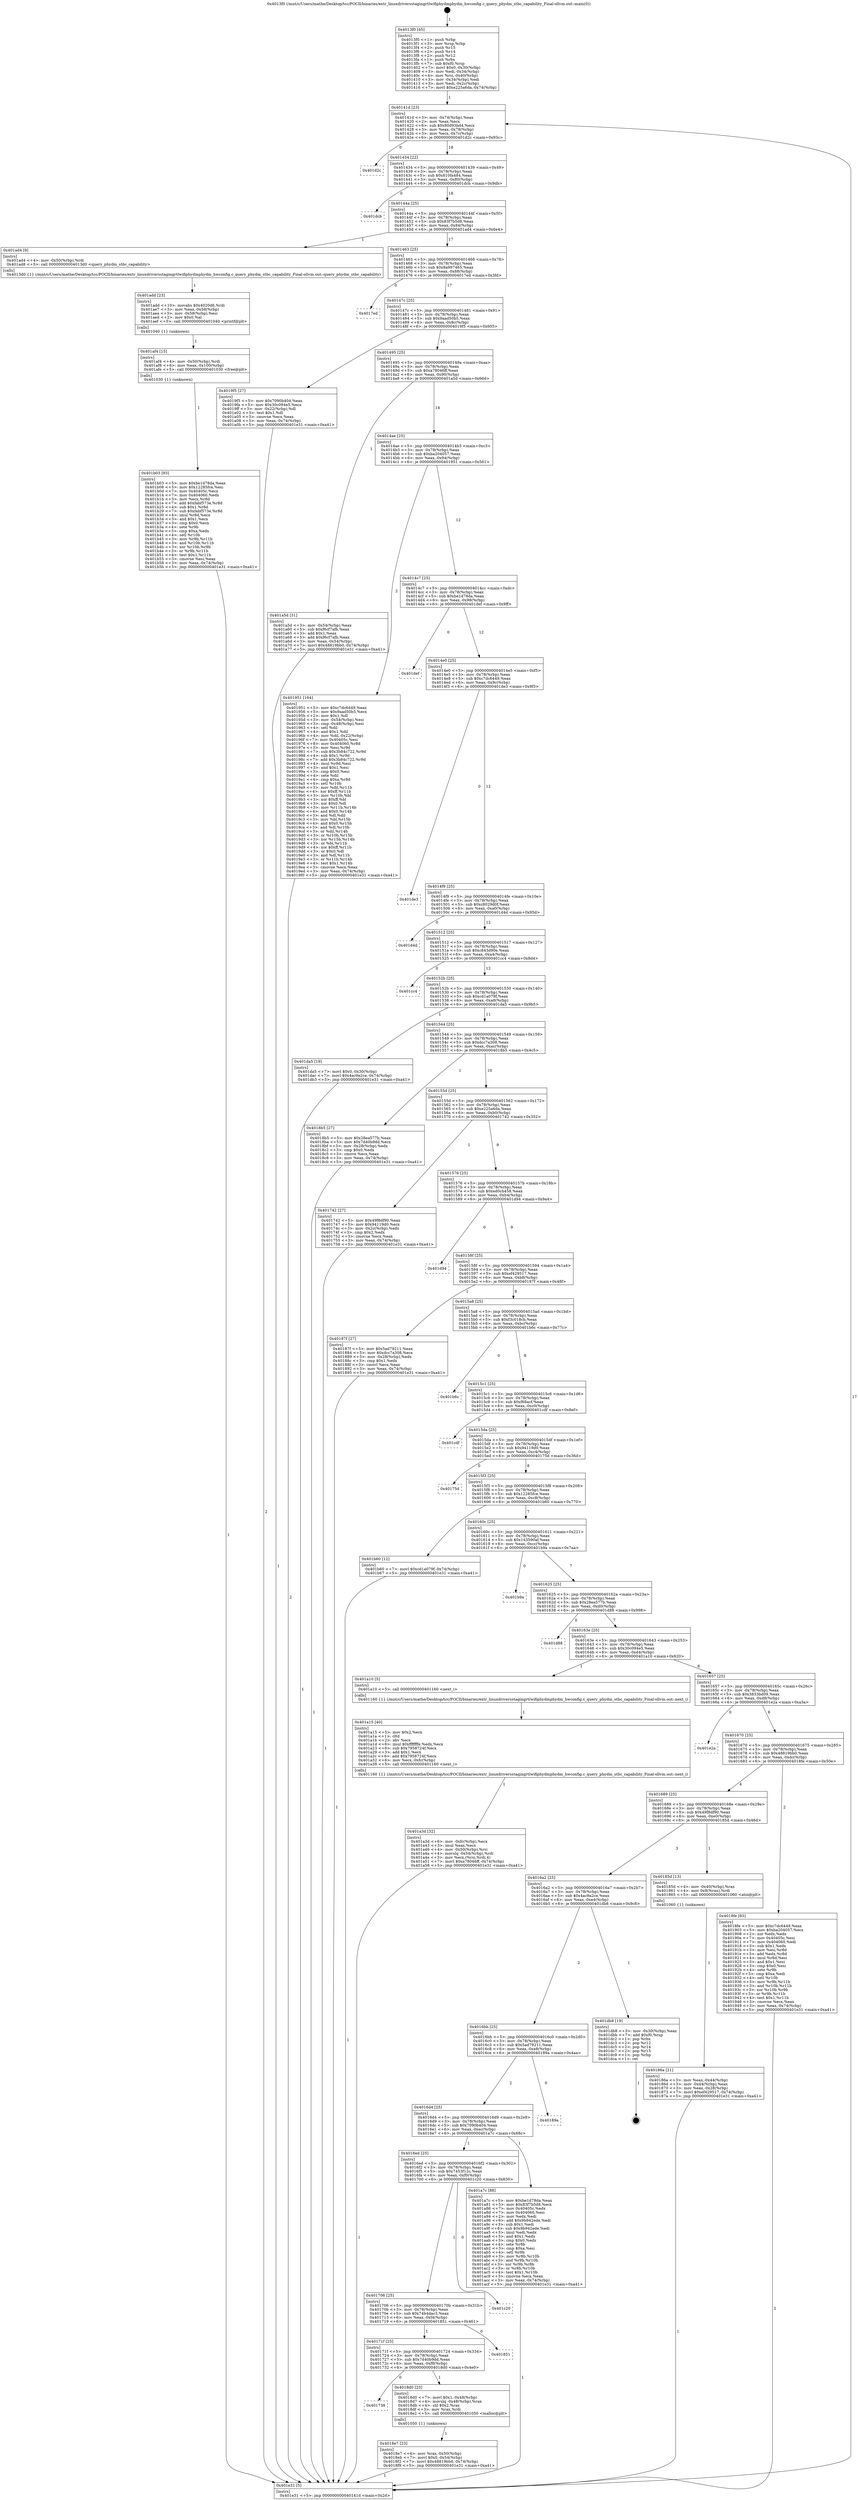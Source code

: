 digraph "0x4013f0" {
  label = "0x4013f0 (/mnt/c/Users/mathe/Desktop/tcc/POCII/binaries/extr_linuxdriversstagingrtlwifiphydmphydm_hwconfig.c_query_phydm_stbc_capability_Final-ollvm.out::main(0))"
  labelloc = "t"
  node[shape=record]

  Entry [label="",width=0.3,height=0.3,shape=circle,fillcolor=black,style=filled]
  "0x40141d" [label="{
     0x40141d [23]\l
     | [instrs]\l
     &nbsp;&nbsp;0x40141d \<+3\>: mov -0x74(%rbp),%eax\l
     &nbsp;&nbsp;0x401420 \<+2\>: mov %eax,%ecx\l
     &nbsp;&nbsp;0x401422 \<+6\>: sub $0x80d93bd4,%ecx\l
     &nbsp;&nbsp;0x401428 \<+3\>: mov %eax,-0x78(%rbp)\l
     &nbsp;&nbsp;0x40142b \<+3\>: mov %ecx,-0x7c(%rbp)\l
     &nbsp;&nbsp;0x40142e \<+6\>: je 0000000000401d2c \<main+0x93c\>\l
  }"]
  "0x401d2c" [label="{
     0x401d2c\l
  }", style=dashed]
  "0x401434" [label="{
     0x401434 [22]\l
     | [instrs]\l
     &nbsp;&nbsp;0x401434 \<+5\>: jmp 0000000000401439 \<main+0x49\>\l
     &nbsp;&nbsp;0x401439 \<+3\>: mov -0x78(%rbp),%eax\l
     &nbsp;&nbsp;0x40143c \<+5\>: sub $0x810fa484,%eax\l
     &nbsp;&nbsp;0x401441 \<+3\>: mov %eax,-0x80(%rbp)\l
     &nbsp;&nbsp;0x401444 \<+6\>: je 0000000000401dcb \<main+0x9db\>\l
  }"]
  Exit [label="",width=0.3,height=0.3,shape=circle,fillcolor=black,style=filled,peripheries=2]
  "0x401dcb" [label="{
     0x401dcb\l
  }", style=dashed]
  "0x40144a" [label="{
     0x40144a [25]\l
     | [instrs]\l
     &nbsp;&nbsp;0x40144a \<+5\>: jmp 000000000040144f \<main+0x5f\>\l
     &nbsp;&nbsp;0x40144f \<+3\>: mov -0x78(%rbp),%eax\l
     &nbsp;&nbsp;0x401452 \<+5\>: sub $0x83f7b5d8,%eax\l
     &nbsp;&nbsp;0x401457 \<+6\>: mov %eax,-0x84(%rbp)\l
     &nbsp;&nbsp;0x40145d \<+6\>: je 0000000000401ad4 \<main+0x6e4\>\l
  }"]
  "0x401b03" [label="{
     0x401b03 [93]\l
     | [instrs]\l
     &nbsp;&nbsp;0x401b03 \<+5\>: mov $0xbe1d78da,%eax\l
     &nbsp;&nbsp;0x401b08 \<+5\>: mov $0x12285fce,%esi\l
     &nbsp;&nbsp;0x401b0d \<+7\>: mov 0x40405c,%ecx\l
     &nbsp;&nbsp;0x401b14 \<+7\>: mov 0x404060,%edx\l
     &nbsp;&nbsp;0x401b1b \<+3\>: mov %ecx,%r8d\l
     &nbsp;&nbsp;0x401b1e \<+7\>: add $0xfabf573e,%r8d\l
     &nbsp;&nbsp;0x401b25 \<+4\>: sub $0x1,%r8d\l
     &nbsp;&nbsp;0x401b29 \<+7\>: sub $0xfabf573e,%r8d\l
     &nbsp;&nbsp;0x401b30 \<+4\>: imul %r8d,%ecx\l
     &nbsp;&nbsp;0x401b34 \<+3\>: and $0x1,%ecx\l
     &nbsp;&nbsp;0x401b37 \<+3\>: cmp $0x0,%ecx\l
     &nbsp;&nbsp;0x401b3a \<+4\>: sete %r9b\l
     &nbsp;&nbsp;0x401b3e \<+3\>: cmp $0xa,%edx\l
     &nbsp;&nbsp;0x401b41 \<+4\>: setl %r10b\l
     &nbsp;&nbsp;0x401b45 \<+3\>: mov %r9b,%r11b\l
     &nbsp;&nbsp;0x401b48 \<+3\>: and %r10b,%r11b\l
     &nbsp;&nbsp;0x401b4b \<+3\>: xor %r10b,%r9b\l
     &nbsp;&nbsp;0x401b4e \<+3\>: or %r9b,%r11b\l
     &nbsp;&nbsp;0x401b51 \<+4\>: test $0x1,%r11b\l
     &nbsp;&nbsp;0x401b55 \<+3\>: cmovne %esi,%eax\l
     &nbsp;&nbsp;0x401b58 \<+3\>: mov %eax,-0x74(%rbp)\l
     &nbsp;&nbsp;0x401b5b \<+5\>: jmp 0000000000401e31 \<main+0xa41\>\l
  }"]
  "0x401ad4" [label="{
     0x401ad4 [9]\l
     | [instrs]\l
     &nbsp;&nbsp;0x401ad4 \<+4\>: mov -0x50(%rbp),%rdi\l
     &nbsp;&nbsp;0x401ad8 \<+5\>: call 00000000004013d0 \<query_phydm_stbc_capability\>\l
     | [calls]\l
     &nbsp;&nbsp;0x4013d0 \{1\} (/mnt/c/Users/mathe/Desktop/tcc/POCII/binaries/extr_linuxdriversstagingrtlwifiphydmphydm_hwconfig.c_query_phydm_stbc_capability_Final-ollvm.out::query_phydm_stbc_capability)\l
  }"]
  "0x401463" [label="{
     0x401463 [25]\l
     | [instrs]\l
     &nbsp;&nbsp;0x401463 \<+5\>: jmp 0000000000401468 \<main+0x78\>\l
     &nbsp;&nbsp;0x401468 \<+3\>: mov -0x78(%rbp),%eax\l
     &nbsp;&nbsp;0x40146b \<+5\>: sub $0x8a997465,%eax\l
     &nbsp;&nbsp;0x401470 \<+6\>: mov %eax,-0x88(%rbp)\l
     &nbsp;&nbsp;0x401476 \<+6\>: je 00000000004017ed \<main+0x3fd\>\l
  }"]
  "0x401af4" [label="{
     0x401af4 [15]\l
     | [instrs]\l
     &nbsp;&nbsp;0x401af4 \<+4\>: mov -0x50(%rbp),%rdi\l
     &nbsp;&nbsp;0x401af8 \<+6\>: mov %eax,-0x100(%rbp)\l
     &nbsp;&nbsp;0x401afe \<+5\>: call 0000000000401030 \<free@plt\>\l
     | [calls]\l
     &nbsp;&nbsp;0x401030 \{1\} (unknown)\l
  }"]
  "0x4017ed" [label="{
     0x4017ed\l
  }", style=dashed]
  "0x40147c" [label="{
     0x40147c [25]\l
     | [instrs]\l
     &nbsp;&nbsp;0x40147c \<+5\>: jmp 0000000000401481 \<main+0x91\>\l
     &nbsp;&nbsp;0x401481 \<+3\>: mov -0x78(%rbp),%eax\l
     &nbsp;&nbsp;0x401484 \<+5\>: sub $0x9aad50b5,%eax\l
     &nbsp;&nbsp;0x401489 \<+6\>: mov %eax,-0x8c(%rbp)\l
     &nbsp;&nbsp;0x40148f \<+6\>: je 00000000004019f5 \<main+0x605\>\l
  }"]
  "0x401add" [label="{
     0x401add [23]\l
     | [instrs]\l
     &nbsp;&nbsp;0x401add \<+10\>: movabs $0x4020d6,%rdi\l
     &nbsp;&nbsp;0x401ae7 \<+3\>: mov %eax,-0x58(%rbp)\l
     &nbsp;&nbsp;0x401aea \<+3\>: mov -0x58(%rbp),%esi\l
     &nbsp;&nbsp;0x401aed \<+2\>: mov $0x0,%al\l
     &nbsp;&nbsp;0x401aef \<+5\>: call 0000000000401040 \<printf@plt\>\l
     | [calls]\l
     &nbsp;&nbsp;0x401040 \{1\} (unknown)\l
  }"]
  "0x4019f5" [label="{
     0x4019f5 [27]\l
     | [instrs]\l
     &nbsp;&nbsp;0x4019f5 \<+5\>: mov $0x7090b404,%eax\l
     &nbsp;&nbsp;0x4019fa \<+5\>: mov $0x30c094e5,%ecx\l
     &nbsp;&nbsp;0x4019ff \<+3\>: mov -0x22(%rbp),%dl\l
     &nbsp;&nbsp;0x401a02 \<+3\>: test $0x1,%dl\l
     &nbsp;&nbsp;0x401a05 \<+3\>: cmovne %ecx,%eax\l
     &nbsp;&nbsp;0x401a08 \<+3\>: mov %eax,-0x74(%rbp)\l
     &nbsp;&nbsp;0x401a0b \<+5\>: jmp 0000000000401e31 \<main+0xa41\>\l
  }"]
  "0x401495" [label="{
     0x401495 [25]\l
     | [instrs]\l
     &nbsp;&nbsp;0x401495 \<+5\>: jmp 000000000040149a \<main+0xaa\>\l
     &nbsp;&nbsp;0x40149a \<+3\>: mov -0x78(%rbp),%eax\l
     &nbsp;&nbsp;0x40149d \<+5\>: sub $0xa78046ff,%eax\l
     &nbsp;&nbsp;0x4014a2 \<+6\>: mov %eax,-0x90(%rbp)\l
     &nbsp;&nbsp;0x4014a8 \<+6\>: je 0000000000401a5d \<main+0x66d\>\l
  }"]
  "0x401a3d" [label="{
     0x401a3d [32]\l
     | [instrs]\l
     &nbsp;&nbsp;0x401a3d \<+6\>: mov -0xfc(%rbp),%ecx\l
     &nbsp;&nbsp;0x401a43 \<+3\>: imul %eax,%ecx\l
     &nbsp;&nbsp;0x401a46 \<+4\>: mov -0x50(%rbp),%rsi\l
     &nbsp;&nbsp;0x401a4a \<+4\>: movslq -0x54(%rbp),%rdi\l
     &nbsp;&nbsp;0x401a4e \<+3\>: mov %ecx,(%rsi,%rdi,4)\l
     &nbsp;&nbsp;0x401a51 \<+7\>: movl $0xa78046ff,-0x74(%rbp)\l
     &nbsp;&nbsp;0x401a58 \<+5\>: jmp 0000000000401e31 \<main+0xa41\>\l
  }"]
  "0x401a5d" [label="{
     0x401a5d [31]\l
     | [instrs]\l
     &nbsp;&nbsp;0x401a5d \<+3\>: mov -0x54(%rbp),%eax\l
     &nbsp;&nbsp;0x401a60 \<+5\>: sub $0xf6cf7afb,%eax\l
     &nbsp;&nbsp;0x401a65 \<+3\>: add $0x1,%eax\l
     &nbsp;&nbsp;0x401a68 \<+5\>: add $0xf6cf7afb,%eax\l
     &nbsp;&nbsp;0x401a6d \<+3\>: mov %eax,-0x54(%rbp)\l
     &nbsp;&nbsp;0x401a70 \<+7\>: movl $0x48819bb0,-0x74(%rbp)\l
     &nbsp;&nbsp;0x401a77 \<+5\>: jmp 0000000000401e31 \<main+0xa41\>\l
  }"]
  "0x4014ae" [label="{
     0x4014ae [25]\l
     | [instrs]\l
     &nbsp;&nbsp;0x4014ae \<+5\>: jmp 00000000004014b3 \<main+0xc3\>\l
     &nbsp;&nbsp;0x4014b3 \<+3\>: mov -0x78(%rbp),%eax\l
     &nbsp;&nbsp;0x4014b6 \<+5\>: sub $0xba204057,%eax\l
     &nbsp;&nbsp;0x4014bb \<+6\>: mov %eax,-0x94(%rbp)\l
     &nbsp;&nbsp;0x4014c1 \<+6\>: je 0000000000401951 \<main+0x561\>\l
  }"]
  "0x401a15" [label="{
     0x401a15 [40]\l
     | [instrs]\l
     &nbsp;&nbsp;0x401a15 \<+5\>: mov $0x2,%ecx\l
     &nbsp;&nbsp;0x401a1a \<+1\>: cltd\l
     &nbsp;&nbsp;0x401a1b \<+2\>: idiv %ecx\l
     &nbsp;&nbsp;0x401a1d \<+6\>: imul $0xfffffffe,%edx,%ecx\l
     &nbsp;&nbsp;0x401a23 \<+6\>: sub $0x7958724f,%ecx\l
     &nbsp;&nbsp;0x401a29 \<+3\>: add $0x1,%ecx\l
     &nbsp;&nbsp;0x401a2c \<+6\>: add $0x7958724f,%ecx\l
     &nbsp;&nbsp;0x401a32 \<+6\>: mov %ecx,-0xfc(%rbp)\l
     &nbsp;&nbsp;0x401a38 \<+5\>: call 0000000000401160 \<next_i\>\l
     | [calls]\l
     &nbsp;&nbsp;0x401160 \{1\} (/mnt/c/Users/mathe/Desktop/tcc/POCII/binaries/extr_linuxdriversstagingrtlwifiphydmphydm_hwconfig.c_query_phydm_stbc_capability_Final-ollvm.out::next_i)\l
  }"]
  "0x401951" [label="{
     0x401951 [164]\l
     | [instrs]\l
     &nbsp;&nbsp;0x401951 \<+5\>: mov $0xc7dc6449,%eax\l
     &nbsp;&nbsp;0x401956 \<+5\>: mov $0x9aad50b5,%ecx\l
     &nbsp;&nbsp;0x40195b \<+2\>: mov $0x1,%dl\l
     &nbsp;&nbsp;0x40195d \<+3\>: mov -0x54(%rbp),%esi\l
     &nbsp;&nbsp;0x401960 \<+3\>: cmp -0x48(%rbp),%esi\l
     &nbsp;&nbsp;0x401963 \<+4\>: setl %dil\l
     &nbsp;&nbsp;0x401967 \<+4\>: and $0x1,%dil\l
     &nbsp;&nbsp;0x40196b \<+4\>: mov %dil,-0x22(%rbp)\l
     &nbsp;&nbsp;0x40196f \<+7\>: mov 0x40405c,%esi\l
     &nbsp;&nbsp;0x401976 \<+8\>: mov 0x404060,%r8d\l
     &nbsp;&nbsp;0x40197e \<+3\>: mov %esi,%r9d\l
     &nbsp;&nbsp;0x401981 \<+7\>: sub $0x3b84c722,%r9d\l
     &nbsp;&nbsp;0x401988 \<+4\>: sub $0x1,%r9d\l
     &nbsp;&nbsp;0x40198c \<+7\>: add $0x3b84c722,%r9d\l
     &nbsp;&nbsp;0x401993 \<+4\>: imul %r9d,%esi\l
     &nbsp;&nbsp;0x401997 \<+3\>: and $0x1,%esi\l
     &nbsp;&nbsp;0x40199a \<+3\>: cmp $0x0,%esi\l
     &nbsp;&nbsp;0x40199d \<+4\>: sete %dil\l
     &nbsp;&nbsp;0x4019a1 \<+4\>: cmp $0xa,%r8d\l
     &nbsp;&nbsp;0x4019a5 \<+4\>: setl %r10b\l
     &nbsp;&nbsp;0x4019a9 \<+3\>: mov %dil,%r11b\l
     &nbsp;&nbsp;0x4019ac \<+4\>: xor $0xff,%r11b\l
     &nbsp;&nbsp;0x4019b0 \<+3\>: mov %r10b,%bl\l
     &nbsp;&nbsp;0x4019b3 \<+3\>: xor $0xff,%bl\l
     &nbsp;&nbsp;0x4019b6 \<+3\>: xor $0x0,%dl\l
     &nbsp;&nbsp;0x4019b9 \<+3\>: mov %r11b,%r14b\l
     &nbsp;&nbsp;0x4019bc \<+4\>: and $0x0,%r14b\l
     &nbsp;&nbsp;0x4019c0 \<+3\>: and %dl,%dil\l
     &nbsp;&nbsp;0x4019c3 \<+3\>: mov %bl,%r15b\l
     &nbsp;&nbsp;0x4019c6 \<+4\>: and $0x0,%r15b\l
     &nbsp;&nbsp;0x4019ca \<+3\>: and %dl,%r10b\l
     &nbsp;&nbsp;0x4019cd \<+3\>: or %dil,%r14b\l
     &nbsp;&nbsp;0x4019d0 \<+3\>: or %r10b,%r15b\l
     &nbsp;&nbsp;0x4019d3 \<+3\>: xor %r15b,%r14b\l
     &nbsp;&nbsp;0x4019d6 \<+3\>: or %bl,%r11b\l
     &nbsp;&nbsp;0x4019d9 \<+4\>: xor $0xff,%r11b\l
     &nbsp;&nbsp;0x4019dd \<+3\>: or $0x0,%dl\l
     &nbsp;&nbsp;0x4019e0 \<+3\>: and %dl,%r11b\l
     &nbsp;&nbsp;0x4019e3 \<+3\>: or %r11b,%r14b\l
     &nbsp;&nbsp;0x4019e6 \<+4\>: test $0x1,%r14b\l
     &nbsp;&nbsp;0x4019ea \<+3\>: cmovne %ecx,%eax\l
     &nbsp;&nbsp;0x4019ed \<+3\>: mov %eax,-0x74(%rbp)\l
     &nbsp;&nbsp;0x4019f0 \<+5\>: jmp 0000000000401e31 \<main+0xa41\>\l
  }"]
  "0x4014c7" [label="{
     0x4014c7 [25]\l
     | [instrs]\l
     &nbsp;&nbsp;0x4014c7 \<+5\>: jmp 00000000004014cc \<main+0xdc\>\l
     &nbsp;&nbsp;0x4014cc \<+3\>: mov -0x78(%rbp),%eax\l
     &nbsp;&nbsp;0x4014cf \<+5\>: sub $0xbe1d78da,%eax\l
     &nbsp;&nbsp;0x4014d4 \<+6\>: mov %eax,-0x98(%rbp)\l
     &nbsp;&nbsp;0x4014da \<+6\>: je 0000000000401def \<main+0x9ff\>\l
  }"]
  "0x4018e7" [label="{
     0x4018e7 [23]\l
     | [instrs]\l
     &nbsp;&nbsp;0x4018e7 \<+4\>: mov %rax,-0x50(%rbp)\l
     &nbsp;&nbsp;0x4018eb \<+7\>: movl $0x0,-0x54(%rbp)\l
     &nbsp;&nbsp;0x4018f2 \<+7\>: movl $0x48819bb0,-0x74(%rbp)\l
     &nbsp;&nbsp;0x4018f9 \<+5\>: jmp 0000000000401e31 \<main+0xa41\>\l
  }"]
  "0x401def" [label="{
     0x401def\l
  }", style=dashed]
  "0x4014e0" [label="{
     0x4014e0 [25]\l
     | [instrs]\l
     &nbsp;&nbsp;0x4014e0 \<+5\>: jmp 00000000004014e5 \<main+0xf5\>\l
     &nbsp;&nbsp;0x4014e5 \<+3\>: mov -0x78(%rbp),%eax\l
     &nbsp;&nbsp;0x4014e8 \<+5\>: sub $0xc7dc6449,%eax\l
     &nbsp;&nbsp;0x4014ed \<+6\>: mov %eax,-0x9c(%rbp)\l
     &nbsp;&nbsp;0x4014f3 \<+6\>: je 0000000000401de3 \<main+0x9f3\>\l
  }"]
  "0x401738" [label="{
     0x401738\l
  }", style=dashed]
  "0x401de3" [label="{
     0x401de3\l
  }", style=dashed]
  "0x4014f9" [label="{
     0x4014f9 [25]\l
     | [instrs]\l
     &nbsp;&nbsp;0x4014f9 \<+5\>: jmp 00000000004014fe \<main+0x10e\>\l
     &nbsp;&nbsp;0x4014fe \<+3\>: mov -0x78(%rbp),%eax\l
     &nbsp;&nbsp;0x401501 \<+5\>: sub $0xc8029d0f,%eax\l
     &nbsp;&nbsp;0x401506 \<+6\>: mov %eax,-0xa0(%rbp)\l
     &nbsp;&nbsp;0x40150c \<+6\>: je 0000000000401d4d \<main+0x95d\>\l
  }"]
  "0x4018d0" [label="{
     0x4018d0 [23]\l
     | [instrs]\l
     &nbsp;&nbsp;0x4018d0 \<+7\>: movl $0x1,-0x48(%rbp)\l
     &nbsp;&nbsp;0x4018d7 \<+4\>: movslq -0x48(%rbp),%rax\l
     &nbsp;&nbsp;0x4018db \<+4\>: shl $0x2,%rax\l
     &nbsp;&nbsp;0x4018df \<+3\>: mov %rax,%rdi\l
     &nbsp;&nbsp;0x4018e2 \<+5\>: call 0000000000401050 \<malloc@plt\>\l
     | [calls]\l
     &nbsp;&nbsp;0x401050 \{1\} (unknown)\l
  }"]
  "0x401d4d" [label="{
     0x401d4d\l
  }", style=dashed]
  "0x401512" [label="{
     0x401512 [25]\l
     | [instrs]\l
     &nbsp;&nbsp;0x401512 \<+5\>: jmp 0000000000401517 \<main+0x127\>\l
     &nbsp;&nbsp;0x401517 \<+3\>: mov -0x78(%rbp),%eax\l
     &nbsp;&nbsp;0x40151a \<+5\>: sub $0xc843d90e,%eax\l
     &nbsp;&nbsp;0x40151f \<+6\>: mov %eax,-0xa4(%rbp)\l
     &nbsp;&nbsp;0x401525 \<+6\>: je 0000000000401cc4 \<main+0x8d4\>\l
  }"]
  "0x40171f" [label="{
     0x40171f [25]\l
     | [instrs]\l
     &nbsp;&nbsp;0x40171f \<+5\>: jmp 0000000000401724 \<main+0x334\>\l
     &nbsp;&nbsp;0x401724 \<+3\>: mov -0x78(%rbp),%eax\l
     &nbsp;&nbsp;0x401727 \<+5\>: sub $0x7d40b9dd,%eax\l
     &nbsp;&nbsp;0x40172c \<+6\>: mov %eax,-0xf8(%rbp)\l
     &nbsp;&nbsp;0x401732 \<+6\>: je 00000000004018d0 \<main+0x4e0\>\l
  }"]
  "0x401cc4" [label="{
     0x401cc4\l
  }", style=dashed]
  "0x40152b" [label="{
     0x40152b [25]\l
     | [instrs]\l
     &nbsp;&nbsp;0x40152b \<+5\>: jmp 0000000000401530 \<main+0x140\>\l
     &nbsp;&nbsp;0x401530 \<+3\>: mov -0x78(%rbp),%eax\l
     &nbsp;&nbsp;0x401533 \<+5\>: sub $0xcd1a079f,%eax\l
     &nbsp;&nbsp;0x401538 \<+6\>: mov %eax,-0xa8(%rbp)\l
     &nbsp;&nbsp;0x40153e \<+6\>: je 0000000000401da5 \<main+0x9b5\>\l
  }"]
  "0x401851" [label="{
     0x401851\l
  }", style=dashed]
  "0x401da5" [label="{
     0x401da5 [19]\l
     | [instrs]\l
     &nbsp;&nbsp;0x401da5 \<+7\>: movl $0x0,-0x30(%rbp)\l
     &nbsp;&nbsp;0x401dac \<+7\>: movl $0x4ac9a2ce,-0x74(%rbp)\l
     &nbsp;&nbsp;0x401db3 \<+5\>: jmp 0000000000401e31 \<main+0xa41\>\l
  }"]
  "0x401544" [label="{
     0x401544 [25]\l
     | [instrs]\l
     &nbsp;&nbsp;0x401544 \<+5\>: jmp 0000000000401549 \<main+0x159\>\l
     &nbsp;&nbsp;0x401549 \<+3\>: mov -0x78(%rbp),%eax\l
     &nbsp;&nbsp;0x40154c \<+5\>: sub $0xdcc7a308,%eax\l
     &nbsp;&nbsp;0x401551 \<+6\>: mov %eax,-0xac(%rbp)\l
     &nbsp;&nbsp;0x401557 \<+6\>: je 00000000004018b5 \<main+0x4c5\>\l
  }"]
  "0x401706" [label="{
     0x401706 [25]\l
     | [instrs]\l
     &nbsp;&nbsp;0x401706 \<+5\>: jmp 000000000040170b \<main+0x31b\>\l
     &nbsp;&nbsp;0x40170b \<+3\>: mov -0x78(%rbp),%eax\l
     &nbsp;&nbsp;0x40170e \<+5\>: sub $0x74b4dac3,%eax\l
     &nbsp;&nbsp;0x401713 \<+6\>: mov %eax,-0xf4(%rbp)\l
     &nbsp;&nbsp;0x401719 \<+6\>: je 0000000000401851 \<main+0x461\>\l
  }"]
  "0x4018b5" [label="{
     0x4018b5 [27]\l
     | [instrs]\l
     &nbsp;&nbsp;0x4018b5 \<+5\>: mov $0x28ea577b,%eax\l
     &nbsp;&nbsp;0x4018ba \<+5\>: mov $0x7d40b9dd,%ecx\l
     &nbsp;&nbsp;0x4018bf \<+3\>: mov -0x28(%rbp),%edx\l
     &nbsp;&nbsp;0x4018c2 \<+3\>: cmp $0x0,%edx\l
     &nbsp;&nbsp;0x4018c5 \<+3\>: cmove %ecx,%eax\l
     &nbsp;&nbsp;0x4018c8 \<+3\>: mov %eax,-0x74(%rbp)\l
     &nbsp;&nbsp;0x4018cb \<+5\>: jmp 0000000000401e31 \<main+0xa41\>\l
  }"]
  "0x40155d" [label="{
     0x40155d [25]\l
     | [instrs]\l
     &nbsp;&nbsp;0x40155d \<+5\>: jmp 0000000000401562 \<main+0x172\>\l
     &nbsp;&nbsp;0x401562 \<+3\>: mov -0x78(%rbp),%eax\l
     &nbsp;&nbsp;0x401565 \<+5\>: sub $0xe225a6da,%eax\l
     &nbsp;&nbsp;0x40156a \<+6\>: mov %eax,-0xb0(%rbp)\l
     &nbsp;&nbsp;0x401570 \<+6\>: je 0000000000401742 \<main+0x352\>\l
  }"]
  "0x401c20" [label="{
     0x401c20\l
  }", style=dashed]
  "0x401742" [label="{
     0x401742 [27]\l
     | [instrs]\l
     &nbsp;&nbsp;0x401742 \<+5\>: mov $0x49f8df90,%eax\l
     &nbsp;&nbsp;0x401747 \<+5\>: mov $0x94119d0,%ecx\l
     &nbsp;&nbsp;0x40174c \<+3\>: mov -0x2c(%rbp),%edx\l
     &nbsp;&nbsp;0x40174f \<+3\>: cmp $0x2,%edx\l
     &nbsp;&nbsp;0x401752 \<+3\>: cmovne %ecx,%eax\l
     &nbsp;&nbsp;0x401755 \<+3\>: mov %eax,-0x74(%rbp)\l
     &nbsp;&nbsp;0x401758 \<+5\>: jmp 0000000000401e31 \<main+0xa41\>\l
  }"]
  "0x401576" [label="{
     0x401576 [25]\l
     | [instrs]\l
     &nbsp;&nbsp;0x401576 \<+5\>: jmp 000000000040157b \<main+0x18b\>\l
     &nbsp;&nbsp;0x40157b \<+3\>: mov -0x78(%rbp),%eax\l
     &nbsp;&nbsp;0x40157e \<+5\>: sub $0xed0cb458,%eax\l
     &nbsp;&nbsp;0x401583 \<+6\>: mov %eax,-0xb4(%rbp)\l
     &nbsp;&nbsp;0x401589 \<+6\>: je 0000000000401d94 \<main+0x9a4\>\l
  }"]
  "0x401e31" [label="{
     0x401e31 [5]\l
     | [instrs]\l
     &nbsp;&nbsp;0x401e31 \<+5\>: jmp 000000000040141d \<main+0x2d\>\l
  }"]
  "0x4013f0" [label="{
     0x4013f0 [45]\l
     | [instrs]\l
     &nbsp;&nbsp;0x4013f0 \<+1\>: push %rbp\l
     &nbsp;&nbsp;0x4013f1 \<+3\>: mov %rsp,%rbp\l
     &nbsp;&nbsp;0x4013f4 \<+2\>: push %r15\l
     &nbsp;&nbsp;0x4013f6 \<+2\>: push %r14\l
     &nbsp;&nbsp;0x4013f8 \<+2\>: push %r12\l
     &nbsp;&nbsp;0x4013fa \<+1\>: push %rbx\l
     &nbsp;&nbsp;0x4013fb \<+7\>: sub $0xf0,%rsp\l
     &nbsp;&nbsp;0x401402 \<+7\>: movl $0x0,-0x30(%rbp)\l
     &nbsp;&nbsp;0x401409 \<+3\>: mov %edi,-0x34(%rbp)\l
     &nbsp;&nbsp;0x40140c \<+4\>: mov %rsi,-0x40(%rbp)\l
     &nbsp;&nbsp;0x401410 \<+3\>: mov -0x34(%rbp),%edi\l
     &nbsp;&nbsp;0x401413 \<+3\>: mov %edi,-0x2c(%rbp)\l
     &nbsp;&nbsp;0x401416 \<+7\>: movl $0xe225a6da,-0x74(%rbp)\l
  }"]
  "0x4016ed" [label="{
     0x4016ed [25]\l
     | [instrs]\l
     &nbsp;&nbsp;0x4016ed \<+5\>: jmp 00000000004016f2 \<main+0x302\>\l
     &nbsp;&nbsp;0x4016f2 \<+3\>: mov -0x78(%rbp),%eax\l
     &nbsp;&nbsp;0x4016f5 \<+5\>: sub $0x7453f12c,%eax\l
     &nbsp;&nbsp;0x4016fa \<+6\>: mov %eax,-0xf0(%rbp)\l
     &nbsp;&nbsp;0x401700 \<+6\>: je 0000000000401c20 \<main+0x830\>\l
  }"]
  "0x401d94" [label="{
     0x401d94\l
  }", style=dashed]
  "0x40158f" [label="{
     0x40158f [25]\l
     | [instrs]\l
     &nbsp;&nbsp;0x40158f \<+5\>: jmp 0000000000401594 \<main+0x1a4\>\l
     &nbsp;&nbsp;0x401594 \<+3\>: mov -0x78(%rbp),%eax\l
     &nbsp;&nbsp;0x401597 \<+5\>: sub $0xef429517,%eax\l
     &nbsp;&nbsp;0x40159c \<+6\>: mov %eax,-0xb8(%rbp)\l
     &nbsp;&nbsp;0x4015a2 \<+6\>: je 000000000040187f \<main+0x48f\>\l
  }"]
  "0x401a7c" [label="{
     0x401a7c [88]\l
     | [instrs]\l
     &nbsp;&nbsp;0x401a7c \<+5\>: mov $0xbe1d78da,%eax\l
     &nbsp;&nbsp;0x401a81 \<+5\>: mov $0x83f7b5d8,%ecx\l
     &nbsp;&nbsp;0x401a86 \<+7\>: mov 0x40405c,%edx\l
     &nbsp;&nbsp;0x401a8d \<+7\>: mov 0x404060,%esi\l
     &nbsp;&nbsp;0x401a94 \<+2\>: mov %edx,%edi\l
     &nbsp;&nbsp;0x401a96 \<+6\>: add $0x9b942ede,%edi\l
     &nbsp;&nbsp;0x401a9c \<+3\>: sub $0x1,%edi\l
     &nbsp;&nbsp;0x401a9f \<+6\>: sub $0x9b942ede,%edi\l
     &nbsp;&nbsp;0x401aa5 \<+3\>: imul %edi,%edx\l
     &nbsp;&nbsp;0x401aa8 \<+3\>: and $0x1,%edx\l
     &nbsp;&nbsp;0x401aab \<+3\>: cmp $0x0,%edx\l
     &nbsp;&nbsp;0x401aae \<+4\>: sete %r8b\l
     &nbsp;&nbsp;0x401ab2 \<+3\>: cmp $0xa,%esi\l
     &nbsp;&nbsp;0x401ab5 \<+4\>: setl %r9b\l
     &nbsp;&nbsp;0x401ab9 \<+3\>: mov %r8b,%r10b\l
     &nbsp;&nbsp;0x401abc \<+3\>: and %r9b,%r10b\l
     &nbsp;&nbsp;0x401abf \<+3\>: xor %r9b,%r8b\l
     &nbsp;&nbsp;0x401ac2 \<+3\>: or %r8b,%r10b\l
     &nbsp;&nbsp;0x401ac5 \<+4\>: test $0x1,%r10b\l
     &nbsp;&nbsp;0x401ac9 \<+3\>: cmovne %ecx,%eax\l
     &nbsp;&nbsp;0x401acc \<+3\>: mov %eax,-0x74(%rbp)\l
     &nbsp;&nbsp;0x401acf \<+5\>: jmp 0000000000401e31 \<main+0xa41\>\l
  }"]
  "0x40187f" [label="{
     0x40187f [27]\l
     | [instrs]\l
     &nbsp;&nbsp;0x40187f \<+5\>: mov $0x5ad79211,%eax\l
     &nbsp;&nbsp;0x401884 \<+5\>: mov $0xdcc7a308,%ecx\l
     &nbsp;&nbsp;0x401889 \<+3\>: mov -0x28(%rbp),%edx\l
     &nbsp;&nbsp;0x40188c \<+3\>: cmp $0x1,%edx\l
     &nbsp;&nbsp;0x40188f \<+3\>: cmovl %ecx,%eax\l
     &nbsp;&nbsp;0x401892 \<+3\>: mov %eax,-0x74(%rbp)\l
     &nbsp;&nbsp;0x401895 \<+5\>: jmp 0000000000401e31 \<main+0xa41\>\l
  }"]
  "0x4015a8" [label="{
     0x4015a8 [25]\l
     | [instrs]\l
     &nbsp;&nbsp;0x4015a8 \<+5\>: jmp 00000000004015ad \<main+0x1bd\>\l
     &nbsp;&nbsp;0x4015ad \<+3\>: mov -0x78(%rbp),%eax\l
     &nbsp;&nbsp;0x4015b0 \<+5\>: sub $0xf3c018cb,%eax\l
     &nbsp;&nbsp;0x4015b5 \<+6\>: mov %eax,-0xbc(%rbp)\l
     &nbsp;&nbsp;0x4015bb \<+6\>: je 0000000000401b6c \<main+0x77c\>\l
  }"]
  "0x4016d4" [label="{
     0x4016d4 [25]\l
     | [instrs]\l
     &nbsp;&nbsp;0x4016d4 \<+5\>: jmp 00000000004016d9 \<main+0x2e9\>\l
     &nbsp;&nbsp;0x4016d9 \<+3\>: mov -0x78(%rbp),%eax\l
     &nbsp;&nbsp;0x4016dc \<+5\>: sub $0x7090b404,%eax\l
     &nbsp;&nbsp;0x4016e1 \<+6\>: mov %eax,-0xec(%rbp)\l
     &nbsp;&nbsp;0x4016e7 \<+6\>: je 0000000000401a7c \<main+0x68c\>\l
  }"]
  "0x401b6c" [label="{
     0x401b6c\l
  }", style=dashed]
  "0x4015c1" [label="{
     0x4015c1 [25]\l
     | [instrs]\l
     &nbsp;&nbsp;0x4015c1 \<+5\>: jmp 00000000004015c6 \<main+0x1d6\>\l
     &nbsp;&nbsp;0x4015c6 \<+3\>: mov -0x78(%rbp),%eax\l
     &nbsp;&nbsp;0x4015c9 \<+5\>: sub $0xf68acf,%eax\l
     &nbsp;&nbsp;0x4015ce \<+6\>: mov %eax,-0xc0(%rbp)\l
     &nbsp;&nbsp;0x4015d4 \<+6\>: je 0000000000401cdf \<main+0x8ef\>\l
  }"]
  "0x40189a" [label="{
     0x40189a\l
  }", style=dashed]
  "0x401cdf" [label="{
     0x401cdf\l
  }", style=dashed]
  "0x4015da" [label="{
     0x4015da [25]\l
     | [instrs]\l
     &nbsp;&nbsp;0x4015da \<+5\>: jmp 00000000004015df \<main+0x1ef\>\l
     &nbsp;&nbsp;0x4015df \<+3\>: mov -0x78(%rbp),%eax\l
     &nbsp;&nbsp;0x4015e2 \<+5\>: sub $0x94119d0,%eax\l
     &nbsp;&nbsp;0x4015e7 \<+6\>: mov %eax,-0xc4(%rbp)\l
     &nbsp;&nbsp;0x4015ed \<+6\>: je 000000000040175d \<main+0x36d\>\l
  }"]
  "0x4016bb" [label="{
     0x4016bb [25]\l
     | [instrs]\l
     &nbsp;&nbsp;0x4016bb \<+5\>: jmp 00000000004016c0 \<main+0x2d0\>\l
     &nbsp;&nbsp;0x4016c0 \<+3\>: mov -0x78(%rbp),%eax\l
     &nbsp;&nbsp;0x4016c3 \<+5\>: sub $0x5ad79211,%eax\l
     &nbsp;&nbsp;0x4016c8 \<+6\>: mov %eax,-0xe8(%rbp)\l
     &nbsp;&nbsp;0x4016ce \<+6\>: je 000000000040189a \<main+0x4aa\>\l
  }"]
  "0x40175d" [label="{
     0x40175d\l
  }", style=dashed]
  "0x4015f3" [label="{
     0x4015f3 [25]\l
     | [instrs]\l
     &nbsp;&nbsp;0x4015f3 \<+5\>: jmp 00000000004015f8 \<main+0x208\>\l
     &nbsp;&nbsp;0x4015f8 \<+3\>: mov -0x78(%rbp),%eax\l
     &nbsp;&nbsp;0x4015fb \<+5\>: sub $0x12285fce,%eax\l
     &nbsp;&nbsp;0x401600 \<+6\>: mov %eax,-0xc8(%rbp)\l
     &nbsp;&nbsp;0x401606 \<+6\>: je 0000000000401b60 \<main+0x770\>\l
  }"]
  "0x401db8" [label="{
     0x401db8 [19]\l
     | [instrs]\l
     &nbsp;&nbsp;0x401db8 \<+3\>: mov -0x30(%rbp),%eax\l
     &nbsp;&nbsp;0x401dbb \<+7\>: add $0xf0,%rsp\l
     &nbsp;&nbsp;0x401dc2 \<+1\>: pop %rbx\l
     &nbsp;&nbsp;0x401dc3 \<+2\>: pop %r12\l
     &nbsp;&nbsp;0x401dc5 \<+2\>: pop %r14\l
     &nbsp;&nbsp;0x401dc7 \<+2\>: pop %r15\l
     &nbsp;&nbsp;0x401dc9 \<+1\>: pop %rbp\l
     &nbsp;&nbsp;0x401dca \<+1\>: ret\l
  }"]
  "0x401b60" [label="{
     0x401b60 [12]\l
     | [instrs]\l
     &nbsp;&nbsp;0x401b60 \<+7\>: movl $0xcd1a079f,-0x74(%rbp)\l
     &nbsp;&nbsp;0x401b67 \<+5\>: jmp 0000000000401e31 \<main+0xa41\>\l
  }"]
  "0x40160c" [label="{
     0x40160c [25]\l
     | [instrs]\l
     &nbsp;&nbsp;0x40160c \<+5\>: jmp 0000000000401611 \<main+0x221\>\l
     &nbsp;&nbsp;0x401611 \<+3\>: mov -0x78(%rbp),%eax\l
     &nbsp;&nbsp;0x401614 \<+5\>: sub $0x143590af,%eax\l
     &nbsp;&nbsp;0x401619 \<+6\>: mov %eax,-0xcc(%rbp)\l
     &nbsp;&nbsp;0x40161f \<+6\>: je 0000000000401b9a \<main+0x7aa\>\l
  }"]
  "0x40186a" [label="{
     0x40186a [21]\l
     | [instrs]\l
     &nbsp;&nbsp;0x40186a \<+3\>: mov %eax,-0x44(%rbp)\l
     &nbsp;&nbsp;0x40186d \<+3\>: mov -0x44(%rbp),%eax\l
     &nbsp;&nbsp;0x401870 \<+3\>: mov %eax,-0x28(%rbp)\l
     &nbsp;&nbsp;0x401873 \<+7\>: movl $0xef429517,-0x74(%rbp)\l
     &nbsp;&nbsp;0x40187a \<+5\>: jmp 0000000000401e31 \<main+0xa41\>\l
  }"]
  "0x401b9a" [label="{
     0x401b9a\l
  }", style=dashed]
  "0x401625" [label="{
     0x401625 [25]\l
     | [instrs]\l
     &nbsp;&nbsp;0x401625 \<+5\>: jmp 000000000040162a \<main+0x23a\>\l
     &nbsp;&nbsp;0x40162a \<+3\>: mov -0x78(%rbp),%eax\l
     &nbsp;&nbsp;0x40162d \<+5\>: sub $0x28ea577b,%eax\l
     &nbsp;&nbsp;0x401632 \<+6\>: mov %eax,-0xd0(%rbp)\l
     &nbsp;&nbsp;0x401638 \<+6\>: je 0000000000401d88 \<main+0x998\>\l
  }"]
  "0x4016a2" [label="{
     0x4016a2 [25]\l
     | [instrs]\l
     &nbsp;&nbsp;0x4016a2 \<+5\>: jmp 00000000004016a7 \<main+0x2b7\>\l
     &nbsp;&nbsp;0x4016a7 \<+3\>: mov -0x78(%rbp),%eax\l
     &nbsp;&nbsp;0x4016aa \<+5\>: sub $0x4ac9a2ce,%eax\l
     &nbsp;&nbsp;0x4016af \<+6\>: mov %eax,-0xe4(%rbp)\l
     &nbsp;&nbsp;0x4016b5 \<+6\>: je 0000000000401db8 \<main+0x9c8\>\l
  }"]
  "0x401d88" [label="{
     0x401d88\l
  }", style=dashed]
  "0x40163e" [label="{
     0x40163e [25]\l
     | [instrs]\l
     &nbsp;&nbsp;0x40163e \<+5\>: jmp 0000000000401643 \<main+0x253\>\l
     &nbsp;&nbsp;0x401643 \<+3\>: mov -0x78(%rbp),%eax\l
     &nbsp;&nbsp;0x401646 \<+5\>: sub $0x30c094e5,%eax\l
     &nbsp;&nbsp;0x40164b \<+6\>: mov %eax,-0xd4(%rbp)\l
     &nbsp;&nbsp;0x401651 \<+6\>: je 0000000000401a10 \<main+0x620\>\l
  }"]
  "0x40185d" [label="{
     0x40185d [13]\l
     | [instrs]\l
     &nbsp;&nbsp;0x40185d \<+4\>: mov -0x40(%rbp),%rax\l
     &nbsp;&nbsp;0x401861 \<+4\>: mov 0x8(%rax),%rdi\l
     &nbsp;&nbsp;0x401865 \<+5\>: call 0000000000401060 \<atoi@plt\>\l
     | [calls]\l
     &nbsp;&nbsp;0x401060 \{1\} (unknown)\l
  }"]
  "0x401a10" [label="{
     0x401a10 [5]\l
     | [instrs]\l
     &nbsp;&nbsp;0x401a10 \<+5\>: call 0000000000401160 \<next_i\>\l
     | [calls]\l
     &nbsp;&nbsp;0x401160 \{1\} (/mnt/c/Users/mathe/Desktop/tcc/POCII/binaries/extr_linuxdriversstagingrtlwifiphydmphydm_hwconfig.c_query_phydm_stbc_capability_Final-ollvm.out::next_i)\l
  }"]
  "0x401657" [label="{
     0x401657 [25]\l
     | [instrs]\l
     &nbsp;&nbsp;0x401657 \<+5\>: jmp 000000000040165c \<main+0x26c\>\l
     &nbsp;&nbsp;0x40165c \<+3\>: mov -0x78(%rbp),%eax\l
     &nbsp;&nbsp;0x40165f \<+5\>: sub $0x3833bd09,%eax\l
     &nbsp;&nbsp;0x401664 \<+6\>: mov %eax,-0xd8(%rbp)\l
     &nbsp;&nbsp;0x40166a \<+6\>: je 0000000000401e2a \<main+0xa3a\>\l
  }"]
  "0x401689" [label="{
     0x401689 [25]\l
     | [instrs]\l
     &nbsp;&nbsp;0x401689 \<+5\>: jmp 000000000040168e \<main+0x29e\>\l
     &nbsp;&nbsp;0x40168e \<+3\>: mov -0x78(%rbp),%eax\l
     &nbsp;&nbsp;0x401691 \<+5\>: sub $0x49f8df90,%eax\l
     &nbsp;&nbsp;0x401696 \<+6\>: mov %eax,-0xe0(%rbp)\l
     &nbsp;&nbsp;0x40169c \<+6\>: je 000000000040185d \<main+0x46d\>\l
  }"]
  "0x401e2a" [label="{
     0x401e2a\l
  }", style=dashed]
  "0x401670" [label="{
     0x401670 [25]\l
     | [instrs]\l
     &nbsp;&nbsp;0x401670 \<+5\>: jmp 0000000000401675 \<main+0x285\>\l
     &nbsp;&nbsp;0x401675 \<+3\>: mov -0x78(%rbp),%eax\l
     &nbsp;&nbsp;0x401678 \<+5\>: sub $0x48819bb0,%eax\l
     &nbsp;&nbsp;0x40167d \<+6\>: mov %eax,-0xdc(%rbp)\l
     &nbsp;&nbsp;0x401683 \<+6\>: je 00000000004018fe \<main+0x50e\>\l
  }"]
  "0x4018fe" [label="{
     0x4018fe [83]\l
     | [instrs]\l
     &nbsp;&nbsp;0x4018fe \<+5\>: mov $0xc7dc6449,%eax\l
     &nbsp;&nbsp;0x401903 \<+5\>: mov $0xba204057,%ecx\l
     &nbsp;&nbsp;0x401908 \<+2\>: xor %edx,%edx\l
     &nbsp;&nbsp;0x40190a \<+7\>: mov 0x40405c,%esi\l
     &nbsp;&nbsp;0x401911 \<+7\>: mov 0x404060,%edi\l
     &nbsp;&nbsp;0x401918 \<+3\>: sub $0x1,%edx\l
     &nbsp;&nbsp;0x40191b \<+3\>: mov %esi,%r8d\l
     &nbsp;&nbsp;0x40191e \<+3\>: add %edx,%r8d\l
     &nbsp;&nbsp;0x401921 \<+4\>: imul %r8d,%esi\l
     &nbsp;&nbsp;0x401925 \<+3\>: and $0x1,%esi\l
     &nbsp;&nbsp;0x401928 \<+3\>: cmp $0x0,%esi\l
     &nbsp;&nbsp;0x40192b \<+4\>: sete %r9b\l
     &nbsp;&nbsp;0x40192f \<+3\>: cmp $0xa,%edi\l
     &nbsp;&nbsp;0x401932 \<+4\>: setl %r10b\l
     &nbsp;&nbsp;0x401936 \<+3\>: mov %r9b,%r11b\l
     &nbsp;&nbsp;0x401939 \<+3\>: and %r10b,%r11b\l
     &nbsp;&nbsp;0x40193c \<+3\>: xor %r10b,%r9b\l
     &nbsp;&nbsp;0x40193f \<+3\>: or %r9b,%r11b\l
     &nbsp;&nbsp;0x401942 \<+4\>: test $0x1,%r11b\l
     &nbsp;&nbsp;0x401946 \<+3\>: cmovne %ecx,%eax\l
     &nbsp;&nbsp;0x401949 \<+3\>: mov %eax,-0x74(%rbp)\l
     &nbsp;&nbsp;0x40194c \<+5\>: jmp 0000000000401e31 \<main+0xa41\>\l
  }"]
  Entry -> "0x4013f0" [label=" 1"]
  "0x40141d" -> "0x401d2c" [label=" 0"]
  "0x40141d" -> "0x401434" [label=" 18"]
  "0x401db8" -> Exit [label=" 1"]
  "0x401434" -> "0x401dcb" [label=" 0"]
  "0x401434" -> "0x40144a" [label=" 18"]
  "0x401da5" -> "0x401e31" [label=" 1"]
  "0x40144a" -> "0x401ad4" [label=" 1"]
  "0x40144a" -> "0x401463" [label=" 17"]
  "0x401b60" -> "0x401e31" [label=" 1"]
  "0x401463" -> "0x4017ed" [label=" 0"]
  "0x401463" -> "0x40147c" [label=" 17"]
  "0x401b03" -> "0x401e31" [label=" 1"]
  "0x40147c" -> "0x4019f5" [label=" 2"]
  "0x40147c" -> "0x401495" [label=" 15"]
  "0x401af4" -> "0x401b03" [label=" 1"]
  "0x401495" -> "0x401a5d" [label=" 1"]
  "0x401495" -> "0x4014ae" [label=" 14"]
  "0x401add" -> "0x401af4" [label=" 1"]
  "0x4014ae" -> "0x401951" [label=" 2"]
  "0x4014ae" -> "0x4014c7" [label=" 12"]
  "0x401ad4" -> "0x401add" [label=" 1"]
  "0x4014c7" -> "0x401def" [label=" 0"]
  "0x4014c7" -> "0x4014e0" [label=" 12"]
  "0x401a7c" -> "0x401e31" [label=" 1"]
  "0x4014e0" -> "0x401de3" [label=" 0"]
  "0x4014e0" -> "0x4014f9" [label=" 12"]
  "0x401a5d" -> "0x401e31" [label=" 1"]
  "0x4014f9" -> "0x401d4d" [label=" 0"]
  "0x4014f9" -> "0x401512" [label=" 12"]
  "0x401a3d" -> "0x401e31" [label=" 1"]
  "0x401512" -> "0x401cc4" [label=" 0"]
  "0x401512" -> "0x40152b" [label=" 12"]
  "0x401a10" -> "0x401a15" [label=" 1"]
  "0x40152b" -> "0x401da5" [label=" 1"]
  "0x40152b" -> "0x401544" [label=" 11"]
  "0x4019f5" -> "0x401e31" [label=" 2"]
  "0x401544" -> "0x4018b5" [label=" 1"]
  "0x401544" -> "0x40155d" [label=" 10"]
  "0x4018fe" -> "0x401e31" [label=" 2"]
  "0x40155d" -> "0x401742" [label=" 1"]
  "0x40155d" -> "0x401576" [label=" 9"]
  "0x401742" -> "0x401e31" [label=" 1"]
  "0x4013f0" -> "0x40141d" [label=" 1"]
  "0x401e31" -> "0x40141d" [label=" 17"]
  "0x4018e7" -> "0x401e31" [label=" 1"]
  "0x401576" -> "0x401d94" [label=" 0"]
  "0x401576" -> "0x40158f" [label=" 9"]
  "0x40171f" -> "0x401738" [label=" 0"]
  "0x40158f" -> "0x40187f" [label=" 1"]
  "0x40158f" -> "0x4015a8" [label=" 8"]
  "0x40171f" -> "0x4018d0" [label=" 1"]
  "0x4015a8" -> "0x401b6c" [label=" 0"]
  "0x4015a8" -> "0x4015c1" [label=" 8"]
  "0x401706" -> "0x40171f" [label=" 1"]
  "0x4015c1" -> "0x401cdf" [label=" 0"]
  "0x4015c1" -> "0x4015da" [label=" 8"]
  "0x401706" -> "0x401851" [label=" 0"]
  "0x4015da" -> "0x40175d" [label=" 0"]
  "0x4015da" -> "0x4015f3" [label=" 8"]
  "0x4016ed" -> "0x401706" [label=" 1"]
  "0x4015f3" -> "0x401b60" [label=" 1"]
  "0x4015f3" -> "0x40160c" [label=" 7"]
  "0x4016ed" -> "0x401c20" [label=" 0"]
  "0x40160c" -> "0x401b9a" [label=" 0"]
  "0x40160c" -> "0x401625" [label=" 7"]
  "0x4016d4" -> "0x4016ed" [label=" 1"]
  "0x401625" -> "0x401d88" [label=" 0"]
  "0x401625" -> "0x40163e" [label=" 7"]
  "0x4016d4" -> "0x401a7c" [label=" 1"]
  "0x40163e" -> "0x401a10" [label=" 1"]
  "0x40163e" -> "0x401657" [label=" 6"]
  "0x401a15" -> "0x401a3d" [label=" 1"]
  "0x401657" -> "0x401e2a" [label=" 0"]
  "0x401657" -> "0x401670" [label=" 6"]
  "0x4016bb" -> "0x40189a" [label=" 0"]
  "0x401670" -> "0x4018fe" [label=" 2"]
  "0x401670" -> "0x401689" [label=" 4"]
  "0x4016bb" -> "0x4016d4" [label=" 2"]
  "0x401689" -> "0x40185d" [label=" 1"]
  "0x401689" -> "0x4016a2" [label=" 3"]
  "0x40185d" -> "0x40186a" [label=" 1"]
  "0x40186a" -> "0x401e31" [label=" 1"]
  "0x40187f" -> "0x401e31" [label=" 1"]
  "0x4018b5" -> "0x401e31" [label=" 1"]
  "0x4018d0" -> "0x4018e7" [label=" 1"]
  "0x4016a2" -> "0x401db8" [label=" 1"]
  "0x4016a2" -> "0x4016bb" [label=" 2"]
  "0x401951" -> "0x401e31" [label=" 2"]
}
